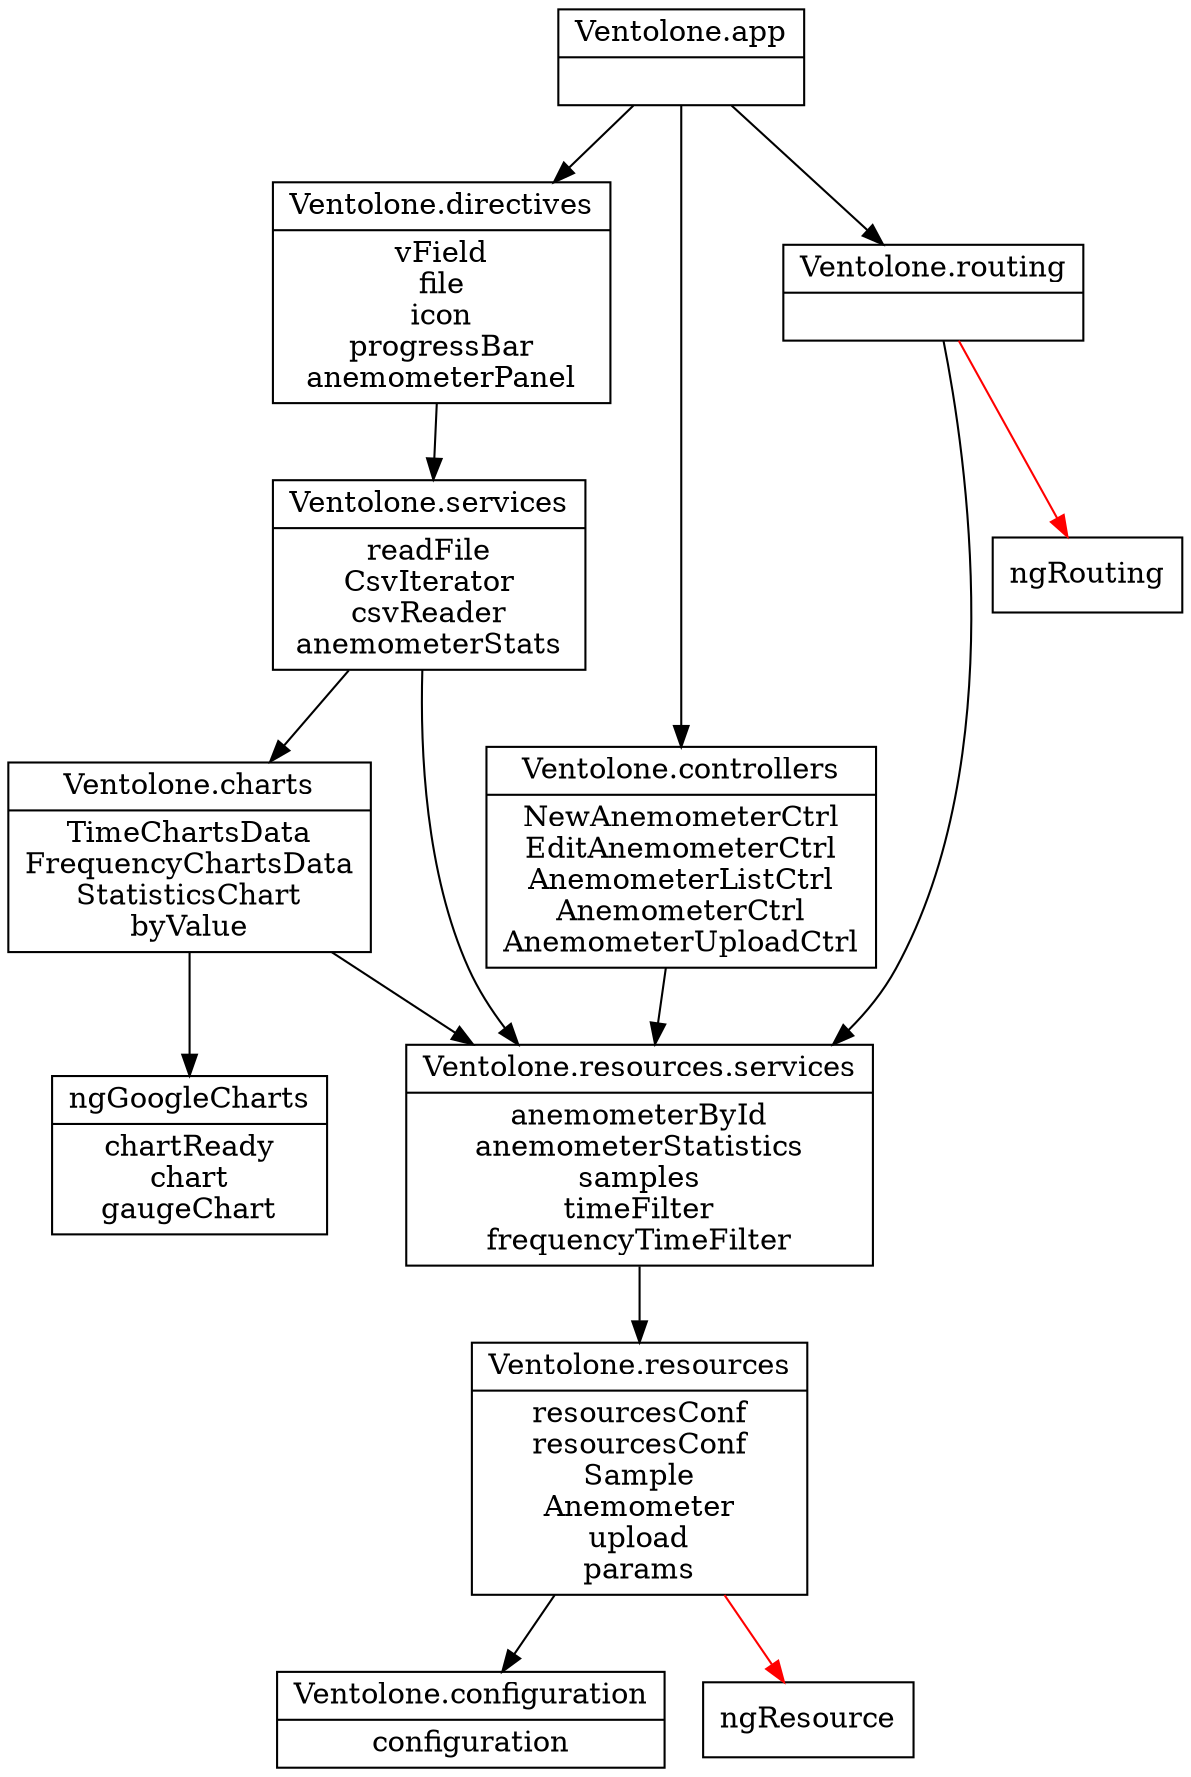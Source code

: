 digraph dependencies{
  node[shape="record"]
  "Ventolone.charts"[label="{Ventolone.charts|TimeChartsData\nFrequencyChartsData\nStatisticsChart\nbyValue}"] 
  "Ventolone.configuration"[label="{Ventolone.configuration|configuration}"] 
  "Ventolone.controllers"[label="{Ventolone.controllers|NewAnemometerCtrl\nEditAnemometerCtrl\nAnemometerListCtrl\nAnemometerCtrl\nAnemometerUploadCtrl}"] 
  "Ventolone.directives"[label="{Ventolone.directives|vField\nfile\nicon\nprogressBar\nanemometerPanel}"] 
  "ngGoogleCharts"[label="{ngGoogleCharts|chartReady\nchart\ngaugeChart}"] 
  "Ventolone.app"[label="{Ventolone.app|}"] 
  "Ventolone.resources.services"[label="{Ventolone.resources.services|anemometerById\nanemometerStatistics\nsamples\ntimeFilter\nfrequencyTimeFilter}"] 
  "Ventolone.resources"[label="{Ventolone.resources|resourcesConf\nresourcesConf\nSample\nAnemometer\nupload\nparams}"] 
  "Ventolone.routing"[label="{Ventolone.routing|}"] 
  "Ventolone.services"[label="{Ventolone.services|readFile\nCsvIterator\ncsvReader\nanemometerStats}"] 


  "Ventolone.charts" -> "ngGoogleCharts"  [color="black"]
  "Ventolone.charts" -> "Ventolone.resources.services"  [color="black"]
  "Ventolone.controllers" -> "Ventolone.resources.services"  [color="black"]
  "Ventolone.directives" -> "Ventolone.services"  [color="black"]
  "Ventolone.app" -> "Ventolone.controllers"  [color="black"]
  "Ventolone.app" -> "Ventolone.directives"  [color="black"]
  "Ventolone.app" -> "Ventolone.routing"  [color="black"]
  "Ventolone.resources.services" -> "Ventolone.resources"  [color="black"]
  "Ventolone.resources" -> "ngResource"  [color="red"]
  "Ventolone.resources" -> "Ventolone.configuration"  [color="black"]
  "Ventolone.routing" -> "ngRouting"  [color="red"]
  "Ventolone.routing" -> "Ventolone.resources.services"  [color="black"]
  "Ventolone.services" -> "Ventolone.charts"  [color="black"]
  "Ventolone.services" -> "Ventolone.resources.services"  [color="black"]
}